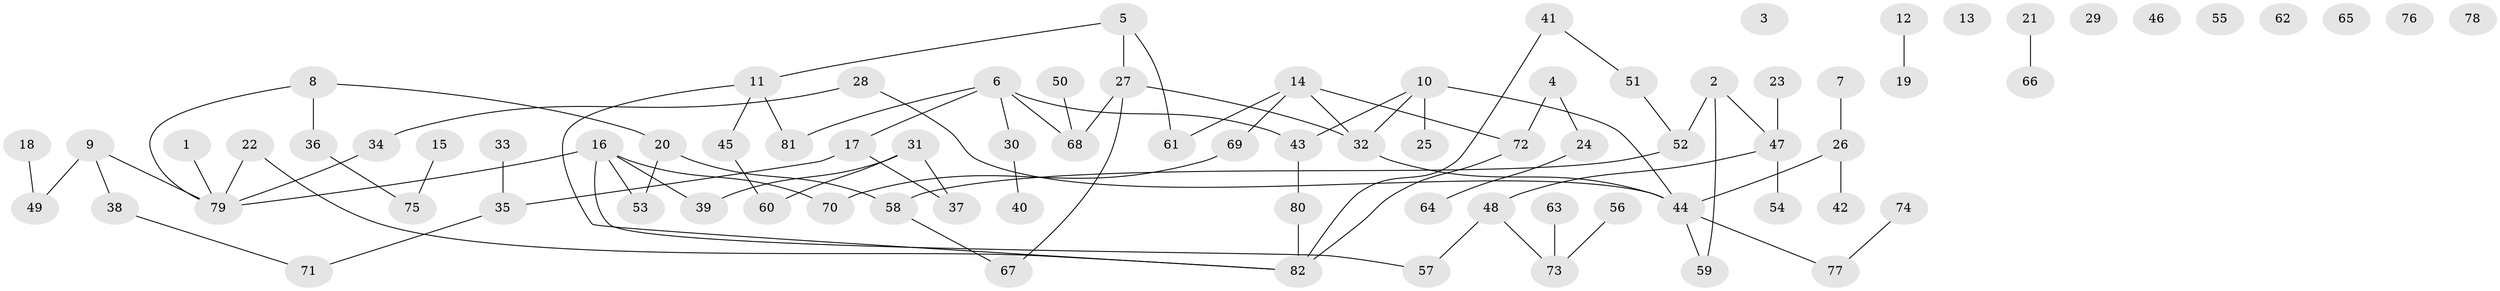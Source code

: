 // coarse degree distribution, {1: 0.19642857142857142, 5: 0.07142857142857142, 0: 0.19642857142857142, 3: 0.14285714285714285, 2: 0.26785714285714285, 7: 0.017857142857142856, 4: 0.07142857142857142, 6: 0.03571428571428571}
// Generated by graph-tools (version 1.1) at 2025/41/03/06/25 10:41:25]
// undirected, 82 vertices, 86 edges
graph export_dot {
graph [start="1"]
  node [color=gray90,style=filled];
  1;
  2;
  3;
  4;
  5;
  6;
  7;
  8;
  9;
  10;
  11;
  12;
  13;
  14;
  15;
  16;
  17;
  18;
  19;
  20;
  21;
  22;
  23;
  24;
  25;
  26;
  27;
  28;
  29;
  30;
  31;
  32;
  33;
  34;
  35;
  36;
  37;
  38;
  39;
  40;
  41;
  42;
  43;
  44;
  45;
  46;
  47;
  48;
  49;
  50;
  51;
  52;
  53;
  54;
  55;
  56;
  57;
  58;
  59;
  60;
  61;
  62;
  63;
  64;
  65;
  66;
  67;
  68;
  69;
  70;
  71;
  72;
  73;
  74;
  75;
  76;
  77;
  78;
  79;
  80;
  81;
  82;
  1 -- 79;
  2 -- 47;
  2 -- 52;
  2 -- 59;
  4 -- 24;
  4 -- 72;
  5 -- 11;
  5 -- 27;
  5 -- 61;
  6 -- 17;
  6 -- 30;
  6 -- 43;
  6 -- 68;
  6 -- 81;
  7 -- 26;
  8 -- 20;
  8 -- 36;
  8 -- 79;
  9 -- 38;
  9 -- 49;
  9 -- 79;
  10 -- 25;
  10 -- 32;
  10 -- 43;
  10 -- 44;
  11 -- 45;
  11 -- 81;
  11 -- 82;
  12 -- 19;
  14 -- 32;
  14 -- 61;
  14 -- 69;
  14 -- 72;
  15 -- 75;
  16 -- 39;
  16 -- 53;
  16 -- 57;
  16 -- 70;
  16 -- 79;
  17 -- 35;
  17 -- 37;
  18 -- 49;
  20 -- 53;
  20 -- 58;
  21 -- 66;
  22 -- 79;
  22 -- 82;
  23 -- 47;
  24 -- 64;
  26 -- 42;
  26 -- 44;
  27 -- 32;
  27 -- 67;
  27 -- 68;
  28 -- 34;
  28 -- 44;
  30 -- 40;
  31 -- 37;
  31 -- 39;
  31 -- 60;
  32 -- 44;
  33 -- 35;
  34 -- 79;
  35 -- 71;
  36 -- 75;
  38 -- 71;
  41 -- 51;
  41 -- 82;
  43 -- 80;
  44 -- 59;
  44 -- 77;
  45 -- 60;
  47 -- 48;
  47 -- 54;
  48 -- 57;
  48 -- 73;
  50 -- 68;
  51 -- 52;
  52 -- 58;
  56 -- 73;
  58 -- 67;
  63 -- 73;
  69 -- 70;
  72 -- 82;
  74 -- 77;
  80 -- 82;
}
